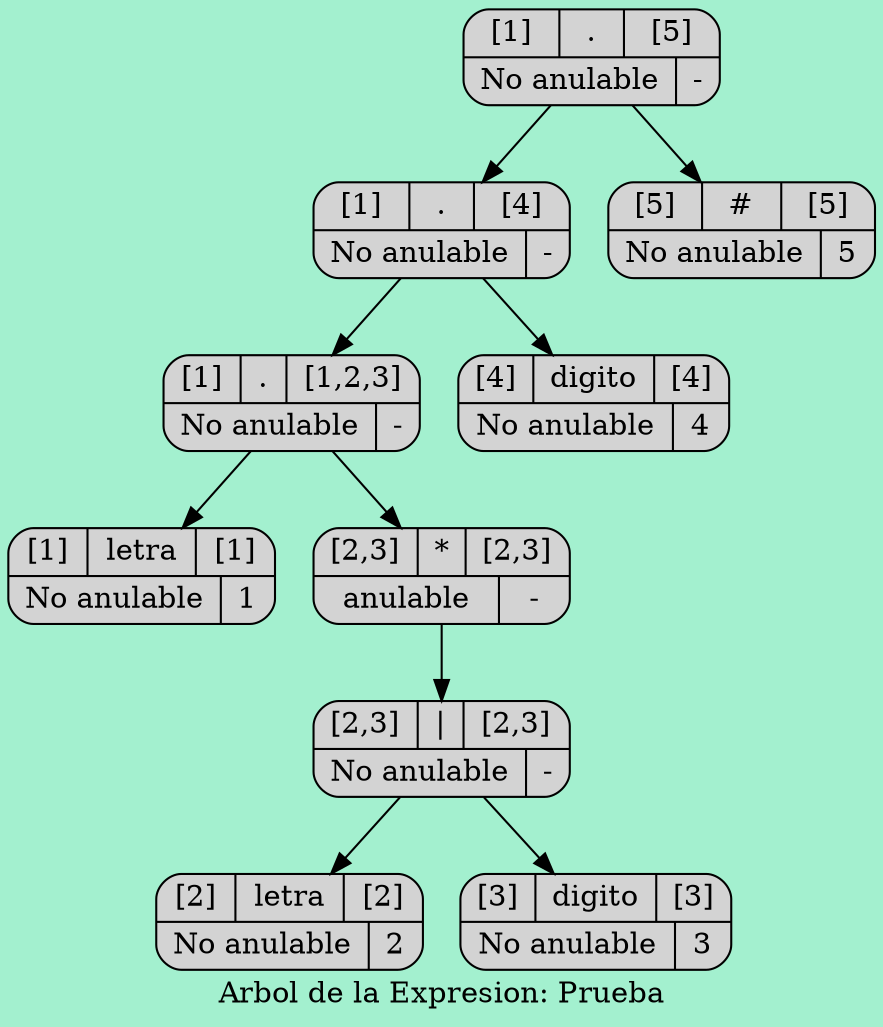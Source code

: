 digraph Arbol_Sintactico{
  bgcolor = "#A3F0CF"
node [shape=Mrecord style =filled];
label ="Arbol de la Expresion: Prueba"node0[label="{{[1]|.|[5]}|{No anulable|-}}"];
node0 -> node00
node00[label="{{[1]|.|[4]}|{No anulable|-}}"];
node00 -> node000
node000[label="{{[1]|.|[1,2,3]}|{No anulable|-}}"];
node000 -> node0000
node0000[label="{{[1]|letra|[1]}|{No anulable|1}}"];
node000 -> node0001
node0001[label="{{[2,3]|*|[2,3]}|{anulable|-}}"];
node0001 -> node00010
node00010[label="{{[2,3]|\||[2,3]}|{No anulable|-}}"];
node00010 -> node000100
node000100[label="{{[2]|letra|[2]}|{No anulable|2}}"];
node00010 -> node000101
node000101[label="{{[3]|digito|[3]}|{No anulable|3}}"];
node00 -> node001
node001[label="{{[4]|digito|[4]}|{No anulable|4}}"];
node0 -> node01
node01[label="{{[5]|#|[5]}|{No anulable|5}}"];


}
